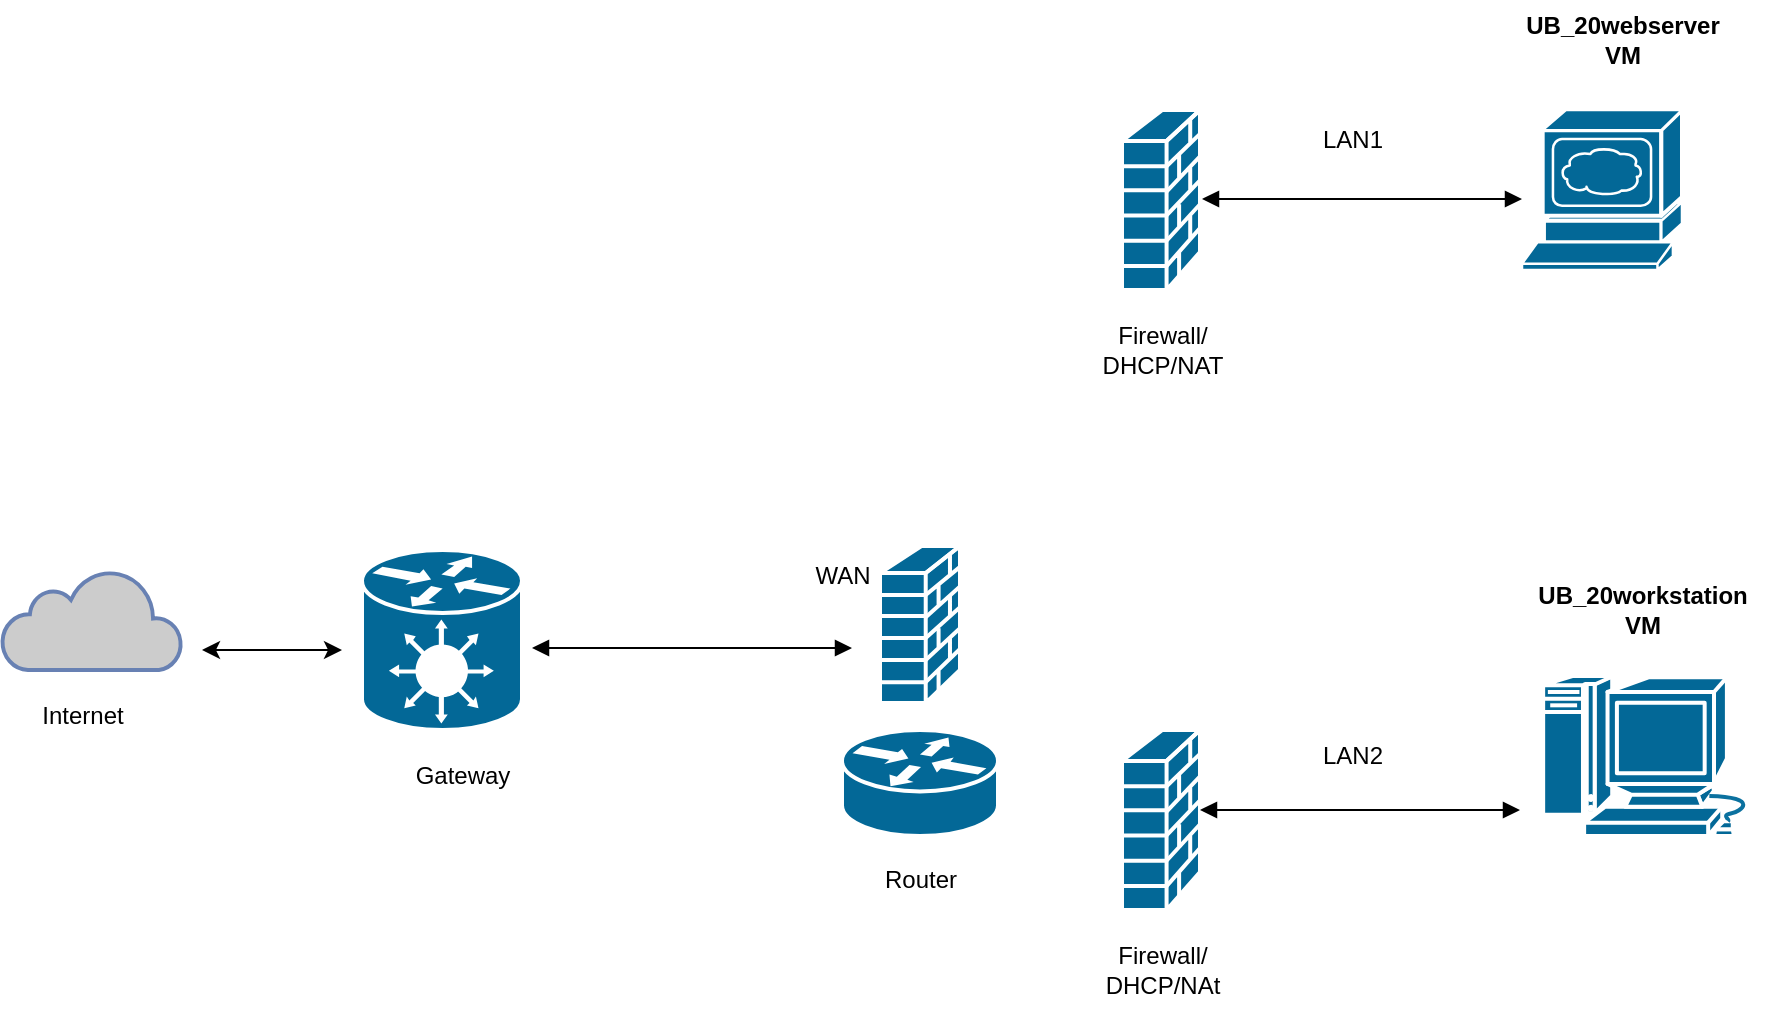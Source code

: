 <mxfile version="21.2.3" type="github">
  <diagram name="Page-1" id="OFt-B2iAiT57NMBRG7wK">
    <mxGraphModel dx="984" dy="667" grid="1" gridSize="10" guides="1" tooltips="1" connect="1" arrows="1" fold="1" page="1" pageScale="1" pageWidth="3300" pageHeight="4681" math="0" shadow="0">
      <root>
        <mxCell id="0" />
        <mxCell id="1" parent="0" />
        <mxCell id="Cbug81dCjHIiOIQAmLpT-7" value="" style="html=1;outlineConnect=0;fillColor=#CCCCCC;strokeColor=#6881B3;gradientColor=none;gradientDirection=north;strokeWidth=2;shape=mxgraph.networks.cloud;fontColor=#ffffff;" vertex="1" parent="1">
          <mxGeometry x="70" y="360" width="90" height="50" as="geometry" />
        </mxCell>
        <mxCell id="Cbug81dCjHIiOIQAmLpT-8" value="" style="endArrow=classic;startArrow=classic;html=1;rounded=0;" edge="1" parent="1">
          <mxGeometry width="50" height="50" relative="1" as="geometry">
            <mxPoint x="240" y="400" as="sourcePoint" />
            <mxPoint x="170" y="400" as="targetPoint" />
          </mxGeometry>
        </mxCell>
        <mxCell id="Cbug81dCjHIiOIQAmLpT-10" value="" style="shape=mxgraph.cisco.hubs_and_gateways.generic_gateway;sketch=0;html=1;pointerEvents=1;dashed=0;fillColor=#036897;strokeColor=#ffffff;strokeWidth=2;verticalLabelPosition=bottom;verticalAlign=top;align=center;outlineConnect=0;" vertex="1" parent="1">
          <mxGeometry x="250" y="350" width="80" height="90" as="geometry" />
        </mxCell>
        <mxCell id="Cbug81dCjHIiOIQAmLpT-14" value="" style="endArrow=block;startArrow=block;endFill=1;startFill=1;html=1;rounded=0;" edge="1" parent="1">
          <mxGeometry width="160" relative="1" as="geometry">
            <mxPoint x="335" y="399" as="sourcePoint" />
            <mxPoint x="495" y="399" as="targetPoint" />
          </mxGeometry>
        </mxCell>
        <mxCell id="Cbug81dCjHIiOIQAmLpT-15" value="" style="shape=mxgraph.cisco.security.firewall;sketch=0;html=1;pointerEvents=1;dashed=0;fillColor=#036897;strokeColor=#ffffff;strokeWidth=2;verticalLabelPosition=bottom;verticalAlign=top;align=center;outlineConnect=0;" vertex="1" parent="1">
          <mxGeometry x="509" y="348" width="40" height="78.5" as="geometry" />
        </mxCell>
        <mxCell id="Cbug81dCjHIiOIQAmLpT-16" value="" style="shape=mxgraph.cisco.routers.router;sketch=0;html=1;pointerEvents=1;dashed=0;fillColor=#036897;strokeColor=#ffffff;strokeWidth=2;verticalLabelPosition=bottom;verticalAlign=top;align=center;outlineConnect=0;" vertex="1" parent="1">
          <mxGeometry x="490" y="440" width="78" height="53" as="geometry" />
        </mxCell>
        <mxCell id="Cbug81dCjHIiOIQAmLpT-24" value="" style="shape=mxgraph.cisco.security.firewall;sketch=0;html=1;pointerEvents=1;dashed=0;fillColor=#036897;strokeColor=#ffffff;strokeWidth=2;verticalLabelPosition=bottom;verticalAlign=top;align=center;outlineConnect=0;" vertex="1" parent="1">
          <mxGeometry x="630" y="130" width="39" height="90" as="geometry" />
        </mxCell>
        <mxCell id="Cbug81dCjHIiOIQAmLpT-28" value="" style="shape=mxgraph.cisco.security.firewall;sketch=0;html=1;pointerEvents=1;dashed=0;fillColor=#036897;strokeColor=#ffffff;strokeWidth=2;verticalLabelPosition=bottom;verticalAlign=top;align=center;outlineConnect=0;" vertex="1" parent="1">
          <mxGeometry x="630" y="440" width="39" height="90" as="geometry" />
        </mxCell>
        <mxCell id="Cbug81dCjHIiOIQAmLpT-29" value="" style="endArrow=block;startArrow=block;endFill=1;startFill=1;html=1;rounded=0;" edge="1" parent="1">
          <mxGeometry width="160" relative="1" as="geometry">
            <mxPoint x="670" y="174.5" as="sourcePoint" />
            <mxPoint x="830" y="174.5" as="targetPoint" />
          </mxGeometry>
        </mxCell>
        <mxCell id="Cbug81dCjHIiOIQAmLpT-30" value="" style="endArrow=block;startArrow=block;endFill=1;startFill=1;html=1;rounded=0;" edge="1" parent="1">
          <mxGeometry width="160" relative="1" as="geometry">
            <mxPoint x="669" y="480" as="sourcePoint" />
            <mxPoint x="829" y="480" as="targetPoint" />
          </mxGeometry>
        </mxCell>
        <mxCell id="Cbug81dCjHIiOIQAmLpT-31" value="" style="shape=mxgraph.cisco.computers_and_peripherals.macintosh;sketch=0;html=1;pointerEvents=1;dashed=0;fillColor=#036897;strokeColor=#ffffff;strokeWidth=2;verticalLabelPosition=bottom;verticalAlign=top;align=center;outlineConnect=0;" vertex="1" parent="1">
          <mxGeometry x="840" y="413" width="110" height="80" as="geometry" />
        </mxCell>
        <mxCell id="Cbug81dCjHIiOIQAmLpT-32" value="" style="shape=mxgraph.cisco.servers.www_server;sketch=0;html=1;pointerEvents=1;dashed=0;fillColor=#036897;strokeColor=#ffffff;strokeWidth=2;verticalLabelPosition=bottom;verticalAlign=top;align=center;outlineConnect=0;" vertex="1" parent="1">
          <mxGeometry x="830" y="130" width="80" height="80" as="geometry" />
        </mxCell>
        <mxCell id="Cbug81dCjHIiOIQAmLpT-33" value="Internet" style="text;html=1;align=center;verticalAlign=middle;resizable=0;points=[];autosize=1;strokeColor=none;fillColor=none;" vertex="1" parent="1">
          <mxGeometry x="80" y="418" width="60" height="30" as="geometry" />
        </mxCell>
        <mxCell id="Cbug81dCjHIiOIQAmLpT-34" value="Gateway" style="text;html=1;align=center;verticalAlign=middle;resizable=0;points=[];autosize=1;strokeColor=none;fillColor=none;" vertex="1" parent="1">
          <mxGeometry x="265" y="448" width="70" height="30" as="geometry" />
        </mxCell>
        <mxCell id="Cbug81dCjHIiOIQAmLpT-35" value="Router" style="text;html=1;align=center;verticalAlign=middle;resizable=0;points=[];autosize=1;strokeColor=none;fillColor=none;" vertex="1" parent="1">
          <mxGeometry x="499" y="500" width="60" height="30" as="geometry" />
        </mxCell>
        <mxCell id="Cbug81dCjHIiOIQAmLpT-36" value="WAN" style="text;html=1;align=center;verticalAlign=middle;resizable=0;points=[];autosize=1;strokeColor=none;fillColor=none;" vertex="1" parent="1">
          <mxGeometry x="465" y="348" width="50" height="30" as="geometry" />
        </mxCell>
        <mxCell id="Cbug81dCjHIiOIQAmLpT-37" value="Firewall/&lt;br&gt;DHCP/NAt" style="text;html=1;align=center;verticalAlign=middle;resizable=0;points=[];autosize=1;strokeColor=none;fillColor=none;" vertex="1" parent="1">
          <mxGeometry x="609.5" y="540" width="80" height="40" as="geometry" />
        </mxCell>
        <mxCell id="Cbug81dCjHIiOIQAmLpT-38" value="Firewall/&lt;br&gt;DHCP/NAT" style="text;html=1;align=center;verticalAlign=middle;resizable=0;points=[];autosize=1;strokeColor=none;fillColor=none;" vertex="1" parent="1">
          <mxGeometry x="609.5" y="230" width="80" height="40" as="geometry" />
        </mxCell>
        <mxCell id="Cbug81dCjHIiOIQAmLpT-39" value="LAN1" style="text;html=1;align=center;verticalAlign=middle;resizable=0;points=[];autosize=1;strokeColor=none;fillColor=none;" vertex="1" parent="1">
          <mxGeometry x="720" y="130" width="50" height="30" as="geometry" />
        </mxCell>
        <mxCell id="Cbug81dCjHIiOIQAmLpT-40" value="LAN2" style="text;html=1;align=center;verticalAlign=middle;resizable=0;points=[];autosize=1;strokeColor=none;fillColor=none;" vertex="1" parent="1">
          <mxGeometry x="720" y="438" width="50" height="30" as="geometry" />
        </mxCell>
        <mxCell id="Cbug81dCjHIiOIQAmLpT-43" value="&lt;b&gt;UB_20webserver&lt;br&gt;VM&lt;/b&gt;" style="text;html=1;align=center;verticalAlign=middle;resizable=0;points=[];autosize=1;strokeColor=none;fillColor=none;" vertex="1" parent="1">
          <mxGeometry x="820" y="75" width="120" height="40" as="geometry" />
        </mxCell>
        <mxCell id="Cbug81dCjHIiOIQAmLpT-44" value="&lt;b&gt;UB_20workstation&lt;br&gt;VM&lt;/b&gt;" style="text;html=1;align=center;verticalAlign=middle;resizable=0;points=[];autosize=1;strokeColor=none;fillColor=none;" vertex="1" parent="1">
          <mxGeometry x="825" y="360" width="130" height="40" as="geometry" />
        </mxCell>
      </root>
    </mxGraphModel>
  </diagram>
</mxfile>
